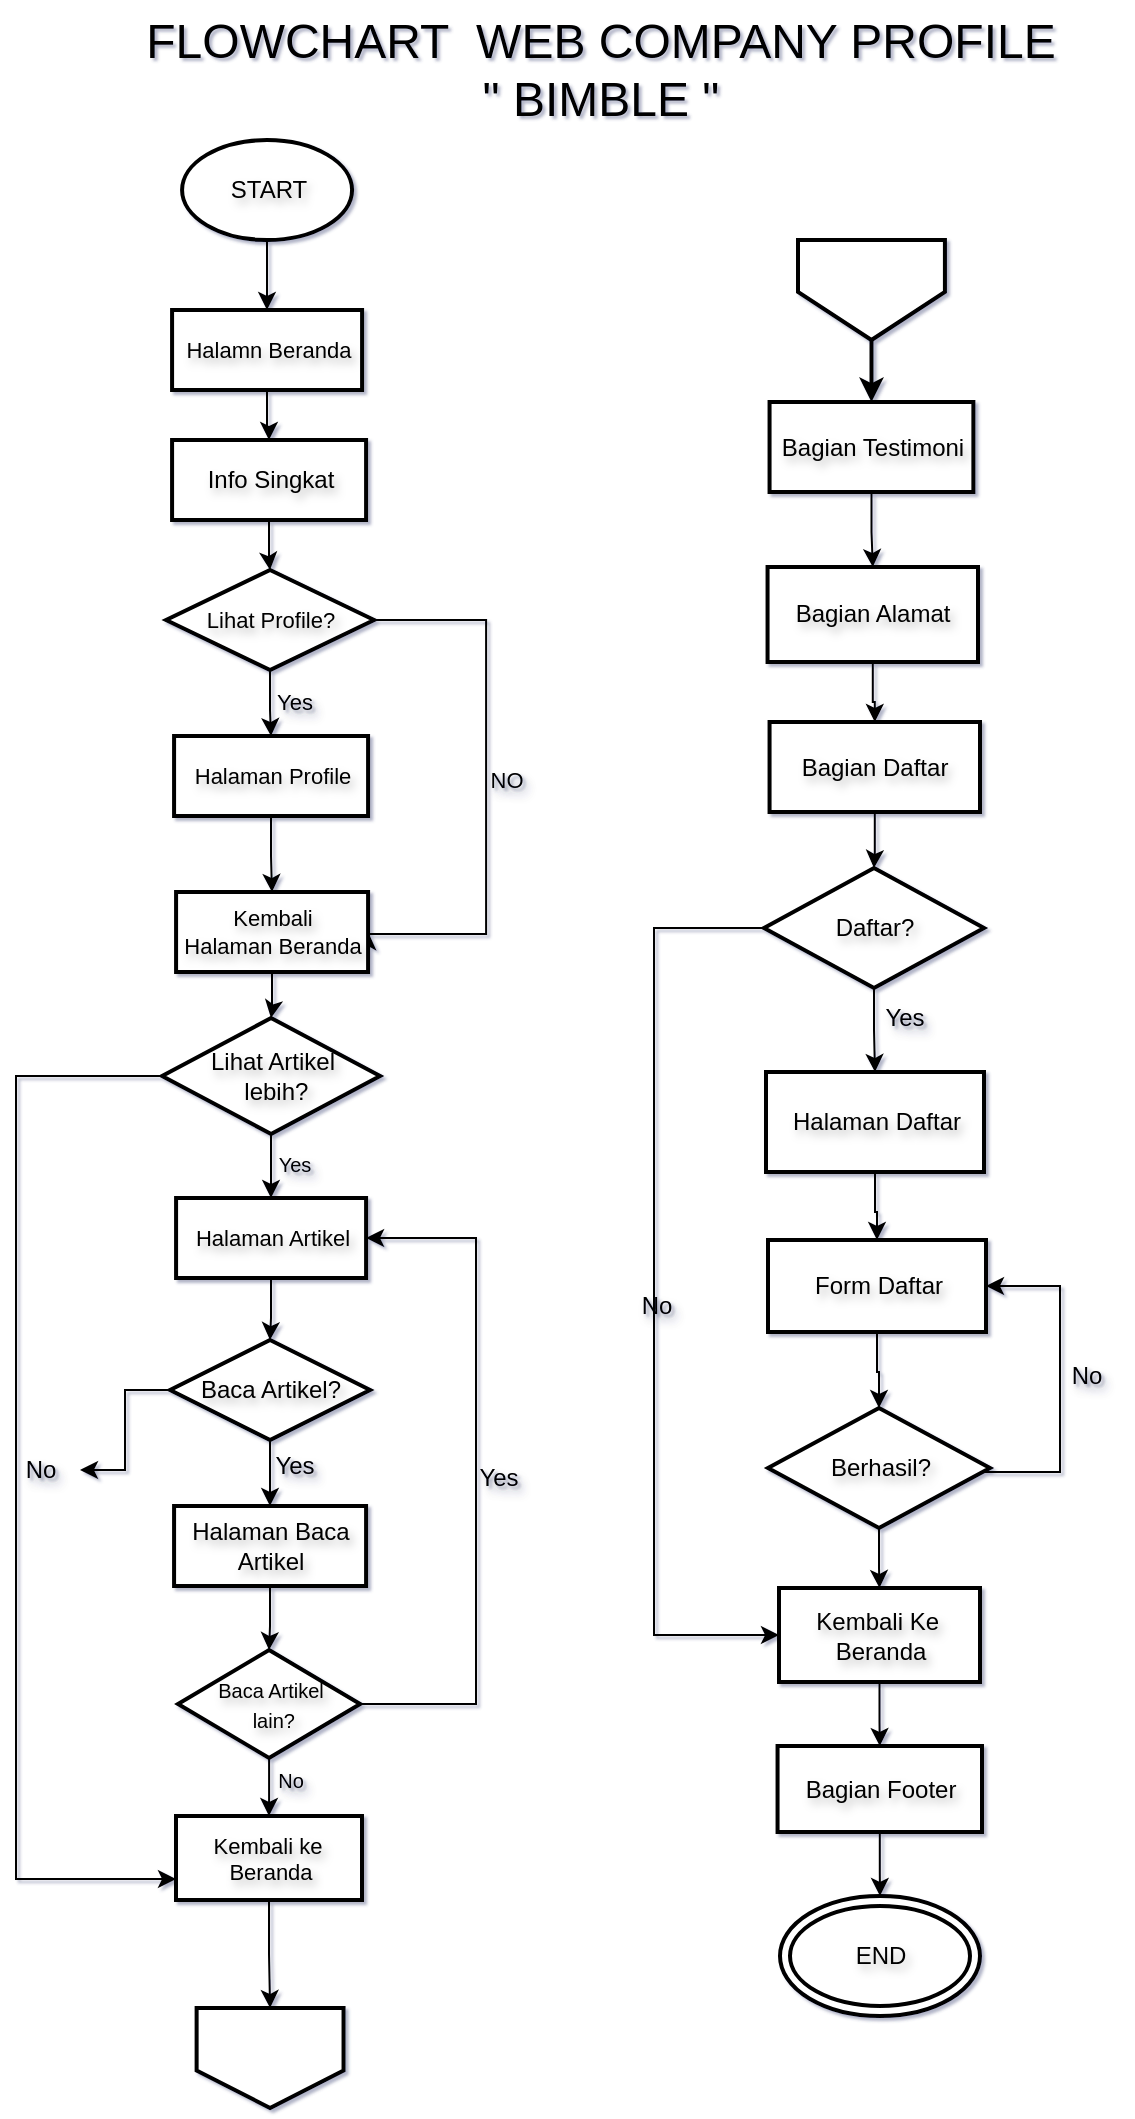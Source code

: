 <mxfile version="24.5.5" type="github">
  <diagram name="Page-1" id="9YvXakInj4d-W26BxLXi">
    <mxGraphModel dx="1306" dy="817" grid="1" gridSize="10" guides="1" tooltips="1" connect="1" arrows="1" fold="1" page="1" pageScale="1" pageWidth="850" pageHeight="1100" math="0" shadow="1">
      <root>
        <mxCell id="0" />
        <mxCell id="1" parent="0" />
        <mxCell id="LbJiNBoanHTHKZ2yknTd-3" value="" style="edgeStyle=orthogonalEdgeStyle;rounded=0;orthogonalLoop=1;jettySize=auto;html=1;textShadow=1;labelBorderColor=none;labelBackgroundColor=none;fontColor=default;" edge="1" parent="1" source="LbJiNBoanHTHKZ2yknTd-1" target="LbJiNBoanHTHKZ2yknTd-2">
          <mxGeometry relative="1" as="geometry" />
        </mxCell>
        <mxCell id="LbJiNBoanHTHKZ2yknTd-1" value="START" style="strokeWidth=2;html=1;shape=mxgraph.flowchart.start_1;textShadow=1;labelBorderColor=none;labelBackgroundColor=none;fontColor=default;" vertex="1" parent="1">
          <mxGeometry x="221.04" y="90" width="85" height="50" as="geometry" />
        </mxCell>
        <mxCell id="LbJiNBoanHTHKZ2yknTd-5" value="" style="edgeStyle=orthogonalEdgeStyle;rounded=0;orthogonalLoop=1;jettySize=auto;html=1;textShadow=1;labelBorderColor=none;labelBackgroundColor=none;fontColor=default;" edge="1" parent="1" source="LbJiNBoanHTHKZ2yknTd-2" target="LbJiNBoanHTHKZ2yknTd-4">
          <mxGeometry relative="1" as="geometry" />
        </mxCell>
        <mxCell id="LbJiNBoanHTHKZ2yknTd-2" value="&lt;font style=&quot;font-size: 11px;&quot;&gt;Halamn Beranda&lt;/font&gt;" style="html=1;strokeWidth=2;textShadow=1;labelBorderColor=none;labelBackgroundColor=none;fontColor=default;" vertex="1" parent="1">
          <mxGeometry x="216.04" y="175" width="95" height="40" as="geometry" />
        </mxCell>
        <mxCell id="LbJiNBoanHTHKZ2yknTd-7" value="" style="edgeStyle=orthogonalEdgeStyle;rounded=0;orthogonalLoop=1;jettySize=auto;html=1;textShadow=1;labelBorderColor=none;labelBackgroundColor=none;fontColor=default;" edge="1" parent="1" source="LbJiNBoanHTHKZ2yknTd-4" target="LbJiNBoanHTHKZ2yknTd-6">
          <mxGeometry relative="1" as="geometry" />
        </mxCell>
        <mxCell id="LbJiNBoanHTHKZ2yknTd-4" value="Info Singkat" style="html=1;strokeWidth=2;textShadow=1;labelBorderColor=none;labelBackgroundColor=none;fontColor=default;" vertex="1" parent="1">
          <mxGeometry x="216.04" y="240" width="97" height="40" as="geometry" />
        </mxCell>
        <mxCell id="LbJiNBoanHTHKZ2yknTd-9" value="" style="edgeStyle=orthogonalEdgeStyle;rounded=0;orthogonalLoop=1;jettySize=auto;html=1;textShadow=1;labelBorderColor=none;labelBackgroundColor=none;fontColor=default;" edge="1" parent="1" source="LbJiNBoanHTHKZ2yknTd-6" target="LbJiNBoanHTHKZ2yknTd-8">
          <mxGeometry relative="1" as="geometry" />
        </mxCell>
        <mxCell id="LbJiNBoanHTHKZ2yknTd-13" value="" style="edgeStyle=orthogonalEdgeStyle;rounded=0;orthogonalLoop=1;jettySize=auto;html=1;entryX=1;entryY=0.5;entryDx=0;entryDy=0;textShadow=1;labelBorderColor=none;labelBackgroundColor=none;fontColor=default;" edge="1" parent="1" source="LbJiNBoanHTHKZ2yknTd-6" target="LbJiNBoanHTHKZ2yknTd-14">
          <mxGeometry relative="1" as="geometry">
            <mxPoint x="388.04" y="490" as="targetPoint" />
            <Array as="points">
              <mxPoint x="373.04" y="330" />
              <mxPoint x="373.04" y="487" />
            </Array>
          </mxGeometry>
        </mxCell>
        <mxCell id="LbJiNBoanHTHKZ2yknTd-6" value="&lt;font style=&quot;font-size: 11px;&quot;&gt;Lihat Profile?&lt;/font&gt;" style="rhombus;html=1;strokeWidth=2;textShadow=1;labelBorderColor=none;labelBackgroundColor=none;fontColor=default;" vertex="1" parent="1">
          <mxGeometry x="213.04" y="305" width="104" height="50" as="geometry" />
        </mxCell>
        <mxCell id="LbJiNBoanHTHKZ2yknTd-15" value="" style="edgeStyle=orthogonalEdgeStyle;rounded=0;orthogonalLoop=1;jettySize=auto;html=1;textShadow=1;labelBorderColor=none;labelBackgroundColor=none;fontColor=default;" edge="1" parent="1" source="LbJiNBoanHTHKZ2yknTd-8" target="LbJiNBoanHTHKZ2yknTd-14">
          <mxGeometry relative="1" as="geometry" />
        </mxCell>
        <mxCell id="LbJiNBoanHTHKZ2yknTd-8" value="&lt;font style=&quot;font-size: 11px;&quot;&gt;Halaman Profile&lt;/font&gt;" style="html=1;strokeWidth=2;textShadow=1;labelBorderColor=none;labelBackgroundColor=none;fontColor=default;" vertex="1" parent="1">
          <mxGeometry x="217.04" y="388" width="97" height="40" as="geometry" />
        </mxCell>
        <mxCell id="LbJiNBoanHTHKZ2yknTd-11" value="&lt;font style=&quot;font-size: 11px;&quot;&gt;Yes&lt;/font&gt;" style="text;html=1;align=center;verticalAlign=middle;resizable=0;points=[];autosize=1;strokeColor=none;fillColor=none;textShadow=1;labelBorderColor=none;labelBackgroundColor=none;fontColor=default;" vertex="1" parent="1">
          <mxGeometry x="257.04" y="356" width="40" height="30" as="geometry" />
        </mxCell>
        <mxCell id="LbJiNBoanHTHKZ2yknTd-22" value="" style="edgeStyle=orthogonalEdgeStyle;rounded=0;orthogonalLoop=1;jettySize=auto;html=1;textShadow=1;labelBorderColor=none;labelBackgroundColor=none;fontColor=default;" edge="1" parent="1" source="LbJiNBoanHTHKZ2yknTd-14" target="LbJiNBoanHTHKZ2yknTd-21">
          <mxGeometry relative="1" as="geometry" />
        </mxCell>
        <mxCell id="LbJiNBoanHTHKZ2yknTd-14" value="&lt;div style=&quot;font-size: 11px;&quot;&gt;&lt;font style=&quot;font-size: 11px;&quot;&gt;Kembali&lt;/font&gt;&lt;/div&gt;&lt;font style=&quot;font-size: 11px;&quot;&gt;Halaman Beranda&lt;/font&gt;" style="html=1;strokeWidth=2;textShadow=1;labelBorderColor=none;labelBackgroundColor=none;fontColor=default;" vertex="1" parent="1">
          <mxGeometry x="218.04" y="466" width="96" height="40" as="geometry" />
        </mxCell>
        <mxCell id="LbJiNBoanHTHKZ2yknTd-16" value="&lt;font style=&quot;font-size: 11px;&quot;&gt;NO&lt;/font&gt;" style="text;html=1;align=center;verticalAlign=middle;resizable=0;points=[];autosize=1;strokeColor=none;fillColor=none;fontSize=11;textShadow=1;labelBorderColor=none;labelBackgroundColor=none;fontColor=default;" vertex="1" parent="1">
          <mxGeometry x="363.04" y="395" width="40" height="30" as="geometry" />
        </mxCell>
        <mxCell id="LbJiNBoanHTHKZ2yknTd-24" value="" style="edgeStyle=orthogonalEdgeStyle;rounded=0;orthogonalLoop=1;jettySize=auto;html=1;textShadow=1;labelBorderColor=none;labelBackgroundColor=none;fontColor=default;" edge="1" parent="1" source="LbJiNBoanHTHKZ2yknTd-21" target="LbJiNBoanHTHKZ2yknTd-23">
          <mxGeometry relative="1" as="geometry" />
        </mxCell>
        <mxCell id="LbJiNBoanHTHKZ2yknTd-28" value="" style="edgeStyle=orthogonalEdgeStyle;rounded=0;orthogonalLoop=1;jettySize=auto;html=1;entryX=0;entryY=0.75;entryDx=0;entryDy=0;textShadow=1;labelBorderColor=none;labelBackgroundColor=none;fontColor=default;" edge="1" parent="1" source="LbJiNBoanHTHKZ2yknTd-21" target="LbJiNBoanHTHKZ2yknTd-40">
          <mxGeometry relative="1" as="geometry">
            <mxPoint x="118" y="960" as="targetPoint" />
            <Array as="points">
              <mxPoint x="138" y="558" />
              <mxPoint x="138" y="959" />
            </Array>
          </mxGeometry>
        </mxCell>
        <mxCell id="LbJiNBoanHTHKZ2yknTd-21" value="&lt;font style=&quot;font-size: 12px;&quot;&gt;Lihat Artikel&lt;/font&gt;&lt;div style=&quot;&quot;&gt;&lt;font style=&quot;font-size: 12px;&quot;&gt;&amp;nbsp;lebih?&lt;/font&gt;&lt;/div&gt;" style="rhombus;html=1;strokeWidth=2;textShadow=1;labelBorderColor=none;labelBackgroundColor=none;fontColor=default;" vertex="1" parent="1">
          <mxGeometry x="211.04" y="529" width="109" height="58" as="geometry" />
        </mxCell>
        <mxCell id="LbJiNBoanHTHKZ2yknTd-32" value="" style="edgeStyle=orthogonalEdgeStyle;rounded=0;orthogonalLoop=1;jettySize=auto;html=1;textShadow=1;labelBorderColor=none;labelBackgroundColor=none;fontColor=default;" edge="1" parent="1" source="LbJiNBoanHTHKZ2yknTd-23" target="LbJiNBoanHTHKZ2yknTd-31">
          <mxGeometry relative="1" as="geometry" />
        </mxCell>
        <mxCell id="LbJiNBoanHTHKZ2yknTd-23" value="&lt;font style=&quot;font-size: 11px;&quot;&gt;Halaman Artikel&lt;/font&gt;" style="html=1;strokeWidth=2;textShadow=1;labelBorderColor=none;labelBackgroundColor=none;fontColor=default;" vertex="1" parent="1">
          <mxGeometry x="218.04" y="619" width="95" height="40" as="geometry" />
        </mxCell>
        <mxCell id="LbJiNBoanHTHKZ2yknTd-25" value="&lt;font style=&quot;font-size: 10px;&quot;&gt;Yes&lt;/font&gt;" style="text;html=1;align=center;verticalAlign=middle;resizable=0;points=[];autosize=1;strokeColor=none;fillColor=none;textShadow=1;labelBorderColor=none;labelBackgroundColor=none;fontColor=default;" vertex="1" parent="1">
          <mxGeometry x="257.04" y="587" width="40" height="30" as="geometry" />
        </mxCell>
        <mxCell id="LbJiNBoanHTHKZ2yknTd-34" value="" style="edgeStyle=orthogonalEdgeStyle;rounded=0;orthogonalLoop=1;jettySize=auto;html=1;textShadow=1;labelBorderColor=none;labelBackgroundColor=none;fontColor=default;" edge="1" parent="1" source="LbJiNBoanHTHKZ2yknTd-31" target="LbJiNBoanHTHKZ2yknTd-33">
          <mxGeometry relative="1" as="geometry" />
        </mxCell>
        <mxCell id="LbJiNBoanHTHKZ2yknTd-47" value="" style="edgeStyle=orthogonalEdgeStyle;rounded=0;orthogonalLoop=1;jettySize=auto;html=1;textShadow=1;labelBorderColor=none;labelBackgroundColor=none;fontColor=default;" edge="1" parent="1" source="LbJiNBoanHTHKZ2yknTd-31" target="LbJiNBoanHTHKZ2yknTd-45">
          <mxGeometry relative="1" as="geometry" />
        </mxCell>
        <mxCell id="LbJiNBoanHTHKZ2yknTd-31" value="Baca Artikel?" style="rhombus;html=1;strokeWidth=2;textShadow=1;labelBorderColor=none;labelBackgroundColor=none;fontColor=default;" vertex="1" parent="1">
          <mxGeometry x="215.04" y="690" width="100" height="50" as="geometry" />
        </mxCell>
        <mxCell id="LbJiNBoanHTHKZ2yknTd-39" value="" style="edgeStyle=orthogonalEdgeStyle;rounded=0;orthogonalLoop=1;jettySize=auto;html=1;textShadow=1;labelBorderColor=none;labelBackgroundColor=none;fontColor=default;" edge="1" parent="1" source="LbJiNBoanHTHKZ2yknTd-33" target="LbJiNBoanHTHKZ2yknTd-38">
          <mxGeometry relative="1" as="geometry" />
        </mxCell>
        <mxCell id="LbJiNBoanHTHKZ2yknTd-33" value="Halaman Baca&lt;div&gt;Artikel&lt;/div&gt;" style="html=1;strokeWidth=2;textShadow=1;labelBorderColor=none;labelBackgroundColor=none;fontColor=default;" vertex="1" parent="1">
          <mxGeometry x="217.04" y="773" width="96" height="40" as="geometry" />
        </mxCell>
        <mxCell id="LbJiNBoanHTHKZ2yknTd-37" value="&lt;font style=&quot;font-size: 12px;&quot;&gt;Yes&lt;/font&gt;" style="text;html=1;align=center;verticalAlign=middle;resizable=0;points=[];autosize=1;strokeColor=none;fillColor=none;fontSize=12;textShadow=1;labelBorderColor=none;labelBackgroundColor=none;fontColor=default;" vertex="1" parent="1">
          <mxGeometry x="257.04" y="738" width="40" height="30" as="geometry" />
        </mxCell>
        <mxCell id="LbJiNBoanHTHKZ2yknTd-41" value="" style="edgeStyle=orthogonalEdgeStyle;rounded=0;orthogonalLoop=1;jettySize=auto;html=1;textShadow=1;labelBorderColor=none;labelBackgroundColor=none;fontColor=default;" edge="1" parent="1" source="LbJiNBoanHTHKZ2yknTd-38" target="LbJiNBoanHTHKZ2yknTd-40">
          <mxGeometry relative="1" as="geometry" />
        </mxCell>
        <mxCell id="LbJiNBoanHTHKZ2yknTd-43" value="" style="edgeStyle=orthogonalEdgeStyle;rounded=0;orthogonalLoop=1;jettySize=auto;html=1;entryX=1;entryY=0.5;entryDx=0;entryDy=0;textShadow=1;labelBorderColor=none;labelBackgroundColor=none;fontColor=default;" edge="1" parent="1" source="LbJiNBoanHTHKZ2yknTd-38" target="LbJiNBoanHTHKZ2yknTd-23">
          <mxGeometry relative="1" as="geometry">
            <mxPoint x="398" y="630" as="targetPoint" />
            <Array as="points">
              <mxPoint x="368" y="872" />
              <mxPoint x="368" y="639" />
            </Array>
          </mxGeometry>
        </mxCell>
        <mxCell id="LbJiNBoanHTHKZ2yknTd-38" value="&lt;font style=&quot;font-size: 10px;&quot;&gt;Baca Artikel&lt;/font&gt;&lt;div&gt;&lt;font style=&quot;font-size: 10px;&quot;&gt;&amp;nbsp;lain?&lt;/font&gt;&lt;/div&gt;" style="rhombus;html=1;strokeWidth=2;textShadow=1;labelBorderColor=none;labelBackgroundColor=none;fontColor=default;" vertex="1" parent="1">
          <mxGeometry x="219" y="845" width="91.08" height="54" as="geometry" />
        </mxCell>
        <mxCell id="LbJiNBoanHTHKZ2yknTd-49" value="" style="edgeStyle=orthogonalEdgeStyle;rounded=0;orthogonalLoop=1;jettySize=auto;html=1;textShadow=1;labelBorderColor=none;labelBackgroundColor=none;fontColor=default;" edge="1" parent="1" source="LbJiNBoanHTHKZ2yknTd-40" target="LbJiNBoanHTHKZ2yknTd-48">
          <mxGeometry relative="1" as="geometry" />
        </mxCell>
        <mxCell id="LbJiNBoanHTHKZ2yknTd-40" value="&lt;font style=&quot;font-size: 11px;&quot;&gt;Kembali ke&amp;nbsp;&lt;/font&gt;&lt;div style=&quot;font-size: 11px;&quot;&gt;&lt;font style=&quot;font-size: 11px;&quot;&gt;Beranda&lt;/font&gt;&lt;/div&gt;" style="html=1;strokeWidth=2;textShadow=1;labelBorderColor=none;labelBackgroundColor=none;fontColor=default;" vertex="1" parent="1">
          <mxGeometry x="218" y="928" width="93" height="42" as="geometry" />
        </mxCell>
        <mxCell id="LbJiNBoanHTHKZ2yknTd-44" value="&lt;font style=&quot;font-size: 12px;&quot;&gt;Yes&lt;/font&gt;" style="text;html=1;align=center;verticalAlign=middle;resizable=0;points=[];autosize=1;strokeColor=none;fillColor=none;fontSize=12;textShadow=1;labelBorderColor=none;labelBackgroundColor=none;fontColor=default;" vertex="1" parent="1">
          <mxGeometry x="359.04" y="744" width="40" height="30" as="geometry" />
        </mxCell>
        <mxCell id="LbJiNBoanHTHKZ2yknTd-45" value="&lt;font style=&quot;font-size: 12px;&quot;&gt;No&lt;/font&gt;" style="text;html=1;align=center;verticalAlign=middle;resizable=0;points=[];autosize=1;strokeColor=none;fillColor=none;fontSize=12;textShadow=1;labelBorderColor=none;labelBackgroundColor=none;fontColor=default;" vertex="1" parent="1">
          <mxGeometry x="130" y="740" width="40" height="30" as="geometry" />
        </mxCell>
        <mxCell id="LbJiNBoanHTHKZ2yknTd-46" value="&lt;font style=&quot;font-size: 10px;&quot;&gt;No&lt;/font&gt;" style="text;html=1;align=center;verticalAlign=middle;resizable=0;points=[];autosize=1;strokeColor=none;fillColor=none;textShadow=1;labelBorderColor=none;labelBackgroundColor=none;fontColor=default;" vertex="1" parent="1">
          <mxGeometry x="255.04" y="895" width="40" height="30" as="geometry" />
        </mxCell>
        <mxCell id="LbJiNBoanHTHKZ2yknTd-48" value="" style="shape=offPageConnector;html=1;strokeWidth=2;textShadow=1;labelBorderColor=none;labelBackgroundColor=none;fontColor=default;" vertex="1" parent="1">
          <mxGeometry x="228.31" y="1024" width="73.46" height="50" as="geometry" />
        </mxCell>
        <mxCell id="LbJiNBoanHTHKZ2yknTd-52" value="" style="edgeStyle=orthogonalEdgeStyle;rounded=0;orthogonalLoop=1;jettySize=auto;html=1;strokeWidth=2;textShadow=1;labelBorderColor=none;labelBackgroundColor=none;fontColor=default;" edge="1" parent="1" source="LbJiNBoanHTHKZ2yknTd-50" target="LbJiNBoanHTHKZ2yknTd-51">
          <mxGeometry relative="1" as="geometry" />
        </mxCell>
        <mxCell id="LbJiNBoanHTHKZ2yknTd-50" value="" style="shape=offPageConnector;html=1;size=0.48;strokeWidth=2;textShadow=1;labelBorderColor=none;labelBackgroundColor=none;fontColor=default;" vertex="1" parent="1">
          <mxGeometry x="529" y="140" width="73.46" height="50" as="geometry" />
        </mxCell>
        <mxCell id="LbJiNBoanHTHKZ2yknTd-54" value="" style="edgeStyle=orthogonalEdgeStyle;rounded=0;orthogonalLoop=1;jettySize=auto;html=1;textShadow=1;labelBorderColor=none;labelBackgroundColor=none;fontColor=default;" edge="1" parent="1" source="LbJiNBoanHTHKZ2yknTd-51" target="LbJiNBoanHTHKZ2yknTd-53">
          <mxGeometry relative="1" as="geometry" />
        </mxCell>
        <mxCell id="LbJiNBoanHTHKZ2yknTd-51" value="Bagian Testimoni" style="html=1;strokeWidth=2;textShadow=1;labelBorderColor=none;labelBackgroundColor=none;fontColor=default;" vertex="1" parent="1">
          <mxGeometry x="514.78" y="221" width="101.91" height="45" as="geometry" />
        </mxCell>
        <mxCell id="LbJiNBoanHTHKZ2yknTd-56" value="" style="edgeStyle=orthogonalEdgeStyle;rounded=0;orthogonalLoop=1;jettySize=auto;html=1;textShadow=1;labelBorderColor=none;labelBackgroundColor=none;fontColor=default;" edge="1" parent="1" source="LbJiNBoanHTHKZ2yknTd-53" target="LbJiNBoanHTHKZ2yknTd-55">
          <mxGeometry relative="1" as="geometry" />
        </mxCell>
        <mxCell id="LbJiNBoanHTHKZ2yknTd-53" value="Bagian Alamat" style="html=1;strokeWidth=2;textShadow=1;labelBorderColor=none;labelBackgroundColor=none;fontColor=default;" vertex="1" parent="1">
          <mxGeometry x="513.78" y="303.5" width="105.22" height="47.5" as="geometry" />
        </mxCell>
        <mxCell id="LbJiNBoanHTHKZ2yknTd-58" value="" style="edgeStyle=orthogonalEdgeStyle;rounded=0;orthogonalLoop=1;jettySize=auto;html=1;textShadow=1;labelBorderColor=none;labelBackgroundColor=none;fontColor=default;" edge="1" parent="1" source="LbJiNBoanHTHKZ2yknTd-55" target="LbJiNBoanHTHKZ2yknTd-57">
          <mxGeometry relative="1" as="geometry" />
        </mxCell>
        <mxCell id="LbJiNBoanHTHKZ2yknTd-55" value="Bagian Daftar" style="html=1;strokeWidth=2;textShadow=1;labelBorderColor=none;labelBackgroundColor=none;fontColor=default;" vertex="1" parent="1">
          <mxGeometry x="514.78" y="381" width="105.22" height="45" as="geometry" />
        </mxCell>
        <mxCell id="LbJiNBoanHTHKZ2yknTd-62" value="" style="edgeStyle=orthogonalEdgeStyle;rounded=0;orthogonalLoop=1;jettySize=auto;html=1;textShadow=1;labelBorderColor=none;labelBackgroundColor=none;fontColor=default;" edge="1" parent="1" source="LbJiNBoanHTHKZ2yknTd-57" target="LbJiNBoanHTHKZ2yknTd-61">
          <mxGeometry relative="1" as="geometry" />
        </mxCell>
        <mxCell id="LbJiNBoanHTHKZ2yknTd-80" value="" style="edgeStyle=orthogonalEdgeStyle;rounded=0;orthogonalLoop=1;jettySize=auto;html=1;entryX=0;entryY=0.5;entryDx=0;entryDy=0;textShadow=1;labelBorderColor=none;labelBackgroundColor=none;fontColor=default;" edge="1" parent="1" source="LbJiNBoanHTHKZ2yknTd-57" target="LbJiNBoanHTHKZ2yknTd-71">
          <mxGeometry relative="1" as="geometry">
            <mxPoint x="447" y="840" as="targetPoint" />
            <Array as="points">
              <mxPoint x="457" y="484" />
              <mxPoint x="457" y="838" />
            </Array>
          </mxGeometry>
        </mxCell>
        <mxCell id="LbJiNBoanHTHKZ2yknTd-83" value="No" style="edgeLabel;html=1;align=center;verticalAlign=middle;resizable=0;points=[];fontSize=12;textShadow=1;labelBorderColor=none;labelBackgroundColor=none;fontColor=default;" vertex="1" connectable="0" parent="LbJiNBoanHTHKZ2yknTd-80">
          <mxGeometry x="0.033" y="1" relative="1" as="geometry">
            <mxPoint as="offset" />
          </mxGeometry>
        </mxCell>
        <mxCell id="LbJiNBoanHTHKZ2yknTd-57" value="Daftar?" style="rhombus;html=1;strokeWidth=2;textShadow=1;labelBorderColor=none;labelBackgroundColor=none;fontColor=default;" vertex="1" parent="1">
          <mxGeometry x="512" y="454" width="110" height="60" as="geometry" />
        </mxCell>
        <mxCell id="LbJiNBoanHTHKZ2yknTd-64" value="" style="edgeStyle=orthogonalEdgeStyle;rounded=0;orthogonalLoop=1;jettySize=auto;html=1;textShadow=1;labelBorderColor=none;labelBackgroundColor=none;fontColor=default;" edge="1" parent="1" source="LbJiNBoanHTHKZ2yknTd-61" target="LbJiNBoanHTHKZ2yknTd-63">
          <mxGeometry relative="1" as="geometry" />
        </mxCell>
        <mxCell id="LbJiNBoanHTHKZ2yknTd-61" value="Halaman Daftar" style="html=1;strokeWidth=2;textShadow=1;labelBorderColor=none;labelBackgroundColor=none;fontColor=default;" vertex="1" parent="1">
          <mxGeometry x="513" y="556" width="109" height="50" as="geometry" />
        </mxCell>
        <mxCell id="LbJiNBoanHTHKZ2yknTd-66" value="" style="edgeStyle=orthogonalEdgeStyle;rounded=0;orthogonalLoop=1;jettySize=auto;html=1;textShadow=1;labelBorderColor=none;labelBackgroundColor=none;fontColor=default;" edge="1" parent="1" source="LbJiNBoanHTHKZ2yknTd-63" target="LbJiNBoanHTHKZ2yknTd-65">
          <mxGeometry relative="1" as="geometry" />
        </mxCell>
        <mxCell id="LbJiNBoanHTHKZ2yknTd-63" value="Form Daftar" style="html=1;strokeWidth=2;textShadow=1;labelBorderColor=none;labelBackgroundColor=none;fontColor=default;" vertex="1" parent="1">
          <mxGeometry x="514" y="640" width="109" height="46" as="geometry" />
        </mxCell>
        <mxCell id="LbJiNBoanHTHKZ2yknTd-68" value="" style="edgeStyle=orthogonalEdgeStyle;rounded=0;orthogonalLoop=1;jettySize=auto;html=1;entryX=1;entryY=0.5;entryDx=0;entryDy=0;textShadow=1;labelBorderColor=none;labelBackgroundColor=none;fontColor=default;" edge="1" parent="1" source="LbJiNBoanHTHKZ2yknTd-65" target="LbJiNBoanHTHKZ2yknTd-63">
          <mxGeometry relative="1" as="geometry">
            <mxPoint x="700.5" y="754.0" as="targetPoint" />
            <Array as="points">
              <mxPoint x="660" y="756" />
              <mxPoint x="660" y="663" />
            </Array>
          </mxGeometry>
        </mxCell>
        <mxCell id="LbJiNBoanHTHKZ2yknTd-72" value="" style="edgeStyle=orthogonalEdgeStyle;rounded=0;orthogonalLoop=1;jettySize=auto;html=1;textShadow=1;labelBorderColor=none;labelBackgroundColor=none;fontColor=default;" edge="1" parent="1" source="LbJiNBoanHTHKZ2yknTd-65" target="LbJiNBoanHTHKZ2yknTd-71">
          <mxGeometry relative="1" as="geometry" />
        </mxCell>
        <mxCell id="LbJiNBoanHTHKZ2yknTd-65" value="Berhasil?" style="rhombus;html=1;strokeWidth=2;textShadow=1;labelBorderColor=none;labelBackgroundColor=none;fontColor=default;" vertex="1" parent="1">
          <mxGeometry x="514" y="724" width="111" height="60" as="geometry" />
        </mxCell>
        <mxCell id="LbJiNBoanHTHKZ2yknTd-70" value="No" style="text;html=1;align=center;verticalAlign=middle;resizable=0;points=[];autosize=1;strokeColor=none;fillColor=none;textShadow=1;labelBorderColor=none;labelBackgroundColor=none;fontColor=default;" vertex="1" parent="1">
          <mxGeometry x="653" y="693" width="40" height="30" as="geometry" />
        </mxCell>
        <mxCell id="LbJiNBoanHTHKZ2yknTd-74" value="" style="edgeStyle=orthogonalEdgeStyle;rounded=0;orthogonalLoop=1;jettySize=auto;html=1;textShadow=1;labelBorderColor=none;labelBackgroundColor=none;fontColor=default;" edge="1" parent="1" source="LbJiNBoanHTHKZ2yknTd-71" target="LbJiNBoanHTHKZ2yknTd-73">
          <mxGeometry relative="1" as="geometry" />
        </mxCell>
        <mxCell id="LbJiNBoanHTHKZ2yknTd-71" value="Kembali Ke&amp;nbsp;&lt;div&gt;Beranda&lt;/div&gt;" style="html=1;strokeWidth=2;textShadow=1;labelBorderColor=none;labelBackgroundColor=none;fontColor=default;" vertex="1" parent="1">
          <mxGeometry x="519.5" y="814" width="100.5" height="47" as="geometry" />
        </mxCell>
        <mxCell id="LbJiNBoanHTHKZ2yknTd-76" value="" style="edgeStyle=orthogonalEdgeStyle;rounded=0;orthogonalLoop=1;jettySize=auto;html=1;textShadow=1;labelBorderColor=none;labelBackgroundColor=none;fontColor=default;" edge="1" parent="1" source="LbJiNBoanHTHKZ2yknTd-73" target="LbJiNBoanHTHKZ2yknTd-77">
          <mxGeometry relative="1" as="geometry">
            <mxPoint x="569.75" y="965" as="targetPoint" />
          </mxGeometry>
        </mxCell>
        <mxCell id="LbJiNBoanHTHKZ2yknTd-73" value="Bagian Footer" style="html=1;strokeWidth=2;textShadow=1;labelBorderColor=none;labelBackgroundColor=none;fontColor=default;" vertex="1" parent="1">
          <mxGeometry x="518.78" y="893" width="102.22" height="43" as="geometry" />
        </mxCell>
        <mxCell id="LbJiNBoanHTHKZ2yknTd-77" value="END" style="ellipse;shape=doubleEllipse;html=1;strokeWidth=2;textShadow=1;labelBorderColor=none;labelBackgroundColor=none;fontColor=default;" vertex="1" parent="1">
          <mxGeometry x="520" y="968" width="100" height="60" as="geometry" />
        </mxCell>
        <mxCell id="LbJiNBoanHTHKZ2yknTd-78" value="Yes" style="text;html=1;align=center;verticalAlign=middle;resizable=0;points=[];autosize=1;strokeColor=none;fillColor=none;textShadow=1;labelBorderColor=none;labelBackgroundColor=none;fontColor=default;" vertex="1" parent="1">
          <mxGeometry x="562" y="514" width="40" height="30" as="geometry" />
        </mxCell>
        <mxCell id="LbJiNBoanHTHKZ2yknTd-84" value="&lt;font style=&quot;font-size: 24px;&quot;&gt;FLOWCHART&amp;nbsp; WEB COMPANY PROFILE&lt;/font&gt;&lt;div style=&quot;font-size: 24px;&quot;&gt;&lt;font style=&quot;font-size: 24px;&quot;&gt;&quot; BIMBLE &quot;&lt;/font&gt;&lt;/div&gt;" style="text;html=1;align=center;verticalAlign=middle;resizable=0;points=[];autosize=1;strokeColor=none;fillColor=none;fontSize=24;labelBackgroundColor=none;fontColor=default;" vertex="1" parent="1">
          <mxGeometry x="190" y="20" width="480" height="70" as="geometry" />
        </mxCell>
      </root>
    </mxGraphModel>
  </diagram>
</mxfile>
